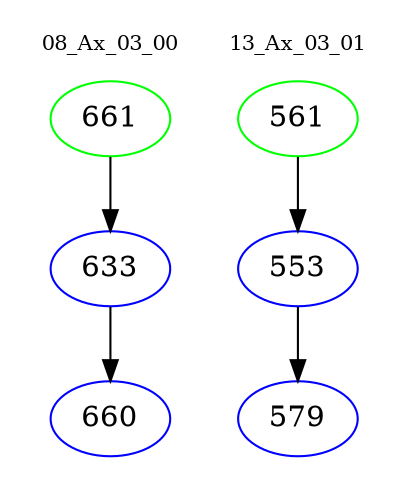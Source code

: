 digraph{
subgraph cluster_0 {
color = white
label = "08_Ax_03_00";
fontsize=10;
T0_661 [label="661", color="green"]
T0_661 -> T0_633 [color="black"]
T0_633 [label="633", color="blue"]
T0_633 -> T0_660 [color="black"]
T0_660 [label="660", color="blue"]
}
subgraph cluster_1 {
color = white
label = "13_Ax_03_01";
fontsize=10;
T1_561 [label="561", color="green"]
T1_561 -> T1_553 [color="black"]
T1_553 [label="553", color="blue"]
T1_553 -> T1_579 [color="black"]
T1_579 [label="579", color="blue"]
}
}
